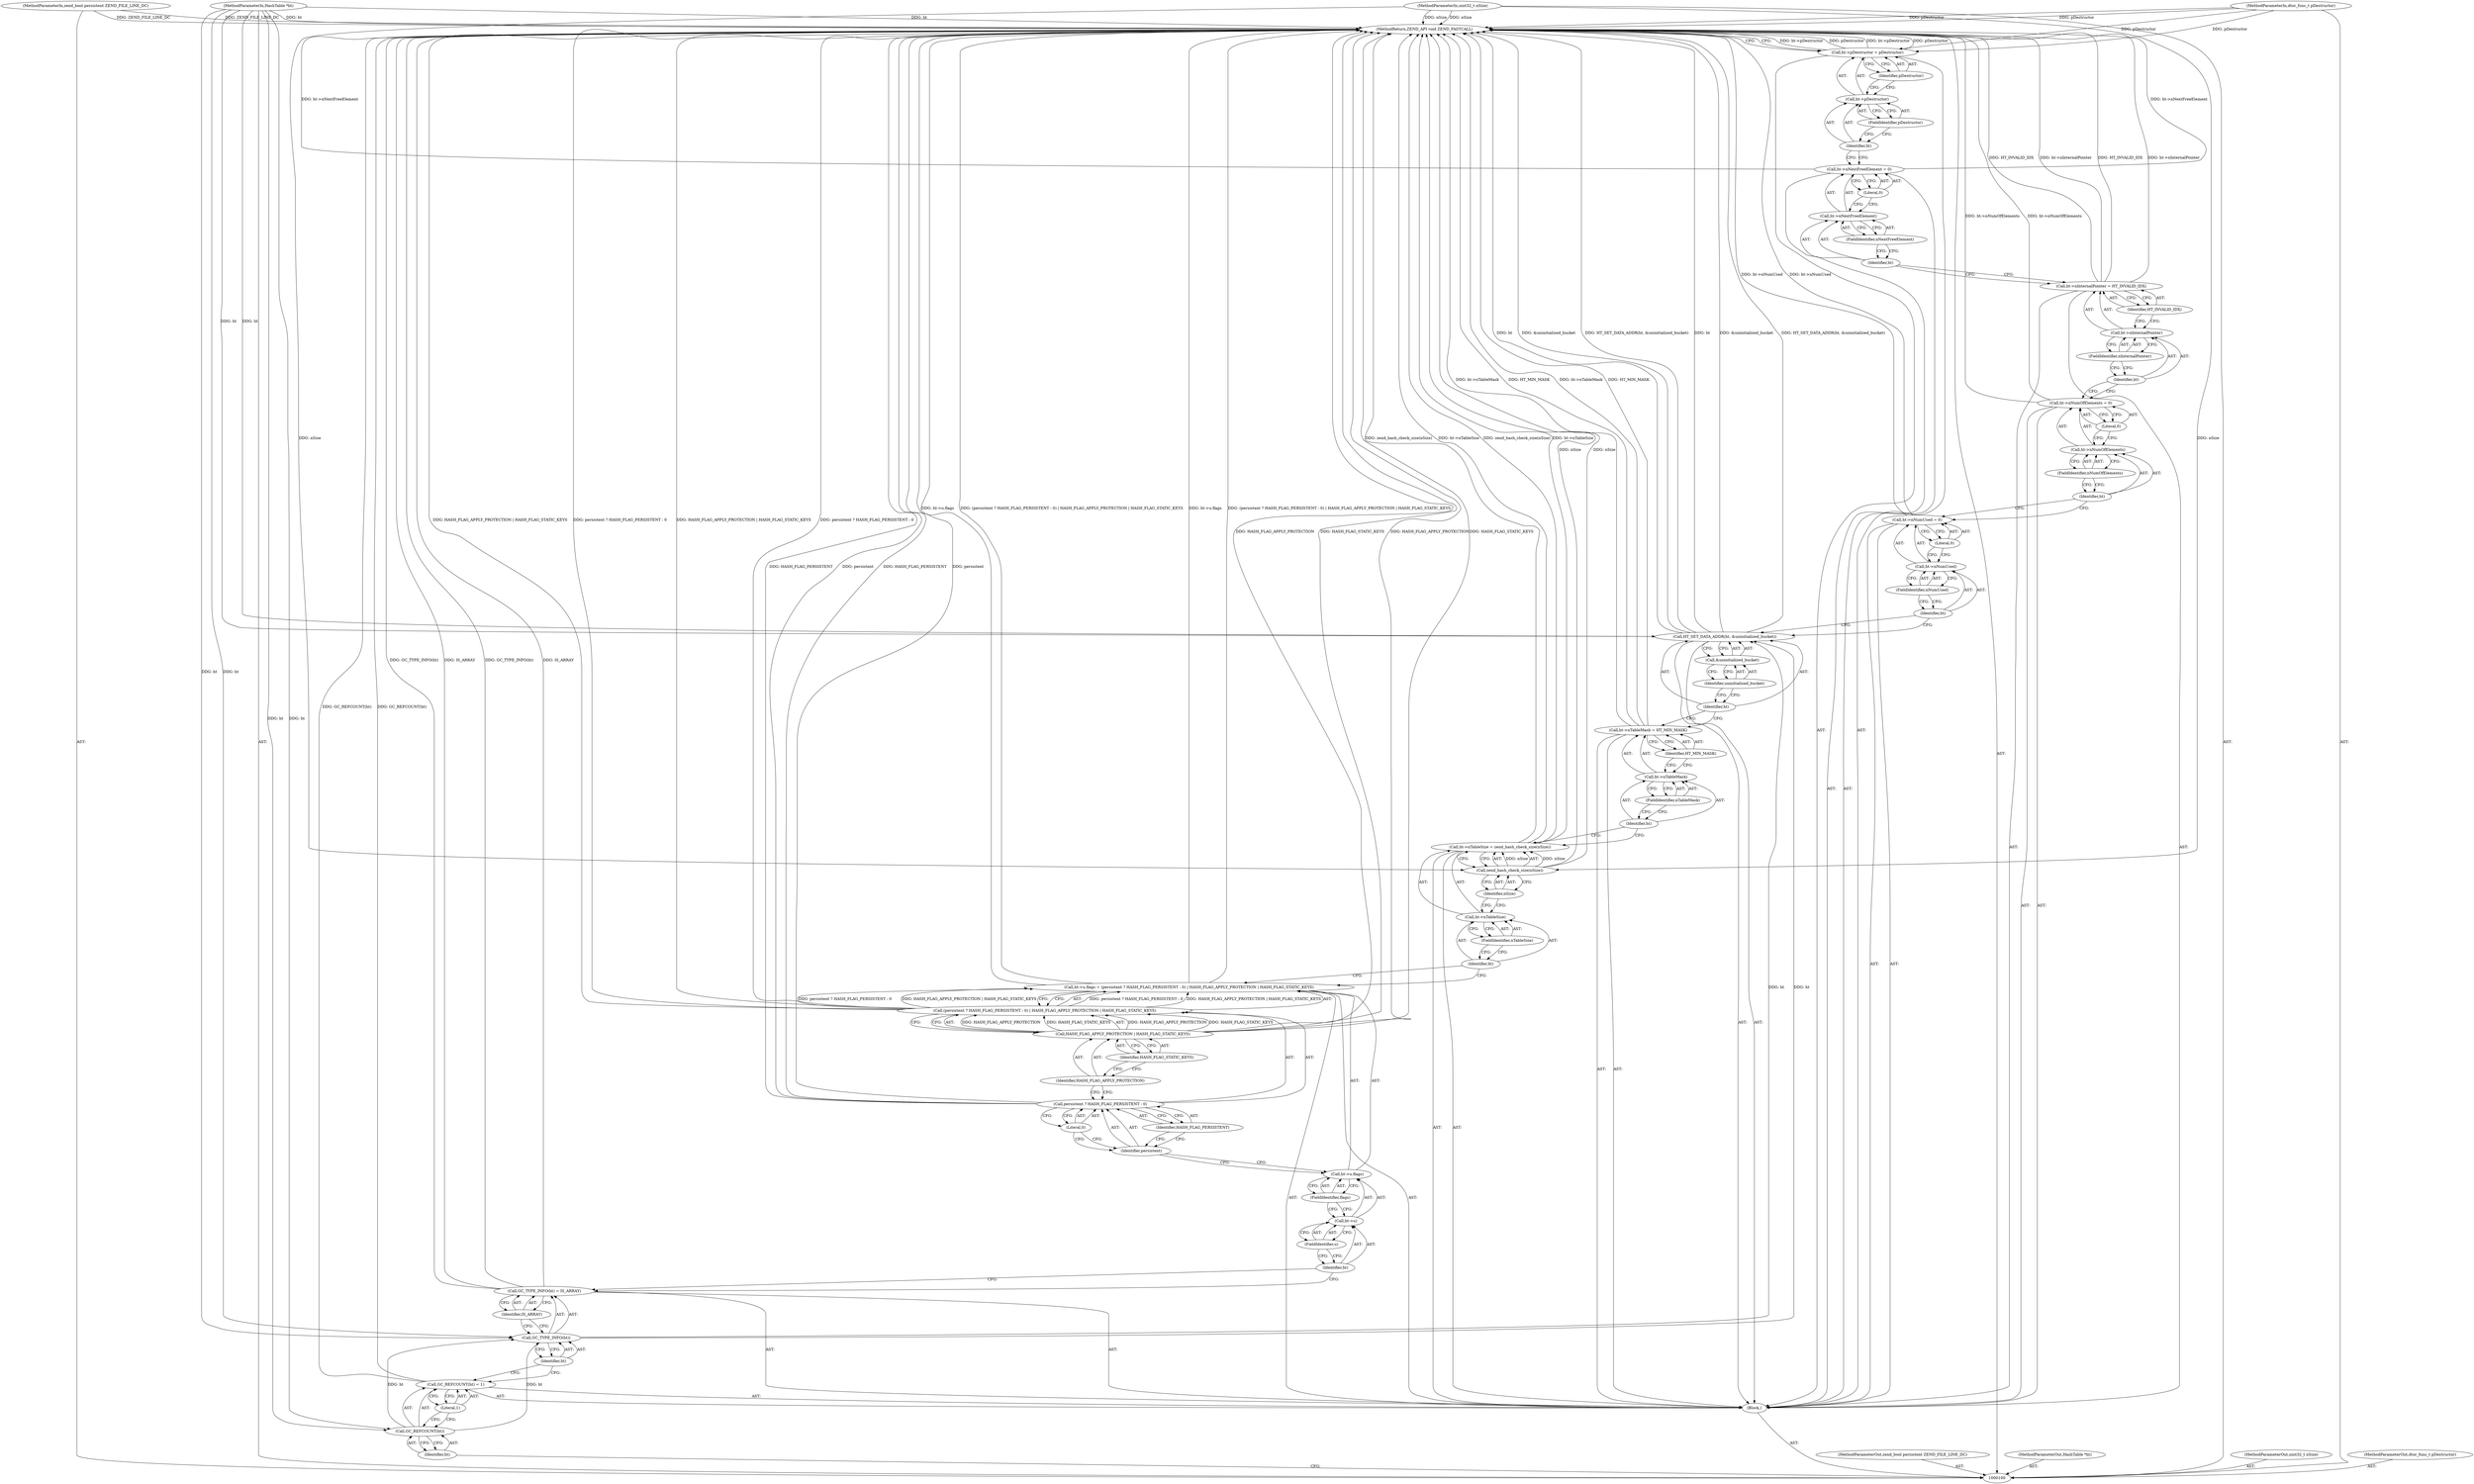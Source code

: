 digraph "1_php-src_4cc0286f2f3780abc6084bcdae5dce595daa3c12" {
"1000168" [label="(MethodReturn,ZEND_API void ZEND_FASTCALL)"];
"1000104" [label="(MethodParameterIn,zend_bool persistent ZEND_FILE_LINE_DC)"];
"1000228" [label="(MethodParameterOut,zend_bool persistent ZEND_FILE_LINE_DC)"];
"1000101" [label="(MethodParameterIn,HashTable *ht)"];
"1000225" [label="(MethodParameterOut,HashTable *ht)"];
"1000102" [label="(MethodParameterIn,uint32_t nSize)"];
"1000226" [label="(MethodParameterOut,uint32_t nSize)"];
"1000103" [label="(MethodParameterIn,dtor_func_t pDestructor)"];
"1000227" [label="(MethodParameterOut,dtor_func_t pDestructor)"];
"1000148" [label="(Call,ht->nNumOfElements = 0)"];
"1000149" [label="(Call,ht->nNumOfElements)"];
"1000150" [label="(Identifier,ht)"];
"1000152" [label="(Literal,0)"];
"1000151" [label="(FieldIdentifier,nNumOfElements)"];
"1000153" [label="(Call,ht->nInternalPointer = HT_INVALID_IDX)"];
"1000154" [label="(Call,ht->nInternalPointer)"];
"1000155" [label="(Identifier,ht)"];
"1000157" [label="(Identifier,HT_INVALID_IDX)"];
"1000156" [label="(FieldIdentifier,nInternalPointer)"];
"1000158" [label="(Call,ht->nNextFreeElement = 0)"];
"1000159" [label="(Call,ht->nNextFreeElement)"];
"1000160" [label="(Identifier,ht)"];
"1000162" [label="(Literal,0)"];
"1000161" [label="(FieldIdentifier,nNextFreeElement)"];
"1000163" [label="(Call,ht->pDestructor = pDestructor)"];
"1000164" [label="(Call,ht->pDestructor)"];
"1000165" [label="(Identifier,ht)"];
"1000167" [label="(Identifier,pDestructor)"];
"1000166" [label="(FieldIdentifier,pDestructor)"];
"1000105" [label="(Block,)"];
"1000108" [label="(Identifier,ht)"];
"1000106" [label="(Call,GC_REFCOUNT(ht) = 1)"];
"1000107" [label="(Call,GC_REFCOUNT(ht))"];
"1000109" [label="(Literal,1)"];
"1000112" [label="(Identifier,ht)"];
"1000110" [label="(Call,GC_TYPE_INFO(ht) = IS_ARRAY)"];
"1000111" [label="(Call,GC_TYPE_INFO(ht))"];
"1000113" [label="(Identifier,IS_ARRAY)"];
"1000120" [label="(Call,(persistent ? HASH_FLAG_PERSISTENT : 0) | HASH_FLAG_APPLY_PROTECTION | HASH_FLAG_STATIC_KEYS)"];
"1000121" [label="(Call,persistent ? HASH_FLAG_PERSISTENT : 0)"];
"1000122" [label="(Identifier,persistent)"];
"1000114" [label="(Call,ht->u.flags = (persistent ? HASH_FLAG_PERSISTENT : 0) | HASH_FLAG_APPLY_PROTECTION | HASH_FLAG_STATIC_KEYS)"];
"1000115" [label="(Call,ht->u.flags)"];
"1000116" [label="(Call,ht->u)"];
"1000117" [label="(Identifier,ht)"];
"1000123" [label="(Identifier,HASH_FLAG_PERSISTENT)"];
"1000124" [label="(Literal,0)"];
"1000125" [label="(Call,HASH_FLAG_APPLY_PROTECTION | HASH_FLAG_STATIC_KEYS)"];
"1000126" [label="(Identifier,HASH_FLAG_APPLY_PROTECTION)"];
"1000118" [label="(FieldIdentifier,u)"];
"1000119" [label="(FieldIdentifier,flags)"];
"1000127" [label="(Identifier,HASH_FLAG_STATIC_KEYS)"];
"1000128" [label="(Call,ht->nTableSize = zend_hash_check_size(nSize))"];
"1000129" [label="(Call,ht->nTableSize)"];
"1000130" [label="(Identifier,ht)"];
"1000132" [label="(Call,zend_hash_check_size(nSize))"];
"1000133" [label="(Identifier,nSize)"];
"1000131" [label="(FieldIdentifier,nTableSize)"];
"1000138" [label="(Identifier,HT_MIN_MASK)"];
"1000134" [label="(Call,ht->nTableMask = HT_MIN_MASK)"];
"1000135" [label="(Call,ht->nTableMask)"];
"1000136" [label="(Identifier,ht)"];
"1000137" [label="(FieldIdentifier,nTableMask)"];
"1000140" [label="(Identifier,ht)"];
"1000139" [label="(Call,HT_SET_DATA_ADDR(ht, &uninitialized_bucket))"];
"1000141" [label="(Call,&uninitialized_bucket)"];
"1000142" [label="(Identifier,uninitialized_bucket)"];
"1000147" [label="(Literal,0)"];
"1000143" [label="(Call,ht->nNumUsed = 0)"];
"1000144" [label="(Call,ht->nNumUsed)"];
"1000145" [label="(Identifier,ht)"];
"1000146" [label="(FieldIdentifier,nNumUsed)"];
"1000168" -> "1000100"  [label="AST: "];
"1000168" -> "1000163"  [label="CFG: "];
"1000158" -> "1000168"  [label="DDG: ht->nNextFreeElement"];
"1000120" -> "1000168"  [label="DDG: HASH_FLAG_APPLY_PROTECTION | HASH_FLAG_STATIC_KEYS"];
"1000120" -> "1000168"  [label="DDG: persistent ? HASH_FLAG_PERSISTENT : 0"];
"1000106" -> "1000168"  [label="DDG: GC_REFCOUNT(ht)"];
"1000153" -> "1000168"  [label="DDG: HT_INVALID_IDX"];
"1000153" -> "1000168"  [label="DDG: ht->nInternalPointer"];
"1000104" -> "1000168"  [label="DDG: ZEND_FILE_LINE_DC"];
"1000139" -> "1000168"  [label="DDG: ht"];
"1000139" -> "1000168"  [label="DDG: &uninitialized_bucket"];
"1000139" -> "1000168"  [label="DDG: HT_SET_DATA_ADDR(ht, &uninitialized_bucket)"];
"1000110" -> "1000168"  [label="DDG: GC_TYPE_INFO(ht)"];
"1000110" -> "1000168"  [label="DDG: IS_ARRAY"];
"1000163" -> "1000168"  [label="DDG: ht->pDestructor"];
"1000163" -> "1000168"  [label="DDG: pDestructor"];
"1000125" -> "1000168"  [label="DDG: HASH_FLAG_APPLY_PROTECTION"];
"1000125" -> "1000168"  [label="DDG: HASH_FLAG_STATIC_KEYS"];
"1000121" -> "1000168"  [label="DDG: HASH_FLAG_PERSISTENT"];
"1000121" -> "1000168"  [label="DDG: persistent"];
"1000128" -> "1000168"  [label="DDG: zend_hash_check_size(nSize)"];
"1000128" -> "1000168"  [label="DDG: ht->nTableSize"];
"1000143" -> "1000168"  [label="DDG: ht->nNumUsed"];
"1000103" -> "1000168"  [label="DDG: pDestructor"];
"1000114" -> "1000168"  [label="DDG: ht->u.flags"];
"1000114" -> "1000168"  [label="DDG: (persistent ? HASH_FLAG_PERSISTENT : 0) | HASH_FLAG_APPLY_PROTECTION | HASH_FLAG_STATIC_KEYS"];
"1000148" -> "1000168"  [label="DDG: ht->nNumOfElements"];
"1000132" -> "1000168"  [label="DDG: nSize"];
"1000102" -> "1000168"  [label="DDG: nSize"];
"1000134" -> "1000168"  [label="DDG: ht->nTableMask"];
"1000134" -> "1000168"  [label="DDG: HT_MIN_MASK"];
"1000101" -> "1000168"  [label="DDG: ht"];
"1000104" -> "1000100"  [label="AST: "];
"1000104" -> "1000168"  [label="DDG: ZEND_FILE_LINE_DC"];
"1000228" -> "1000100"  [label="AST: "];
"1000101" -> "1000100"  [label="AST: "];
"1000101" -> "1000168"  [label="DDG: ht"];
"1000101" -> "1000107"  [label="DDG: ht"];
"1000101" -> "1000111"  [label="DDG: ht"];
"1000101" -> "1000139"  [label="DDG: ht"];
"1000225" -> "1000100"  [label="AST: "];
"1000102" -> "1000100"  [label="AST: "];
"1000102" -> "1000168"  [label="DDG: nSize"];
"1000102" -> "1000132"  [label="DDG: nSize"];
"1000226" -> "1000100"  [label="AST: "];
"1000103" -> "1000100"  [label="AST: "];
"1000103" -> "1000168"  [label="DDG: pDestructor"];
"1000103" -> "1000163"  [label="DDG: pDestructor"];
"1000227" -> "1000100"  [label="AST: "];
"1000148" -> "1000105"  [label="AST: "];
"1000148" -> "1000152"  [label="CFG: "];
"1000149" -> "1000148"  [label="AST: "];
"1000152" -> "1000148"  [label="AST: "];
"1000155" -> "1000148"  [label="CFG: "];
"1000148" -> "1000168"  [label="DDG: ht->nNumOfElements"];
"1000149" -> "1000148"  [label="AST: "];
"1000149" -> "1000151"  [label="CFG: "];
"1000150" -> "1000149"  [label="AST: "];
"1000151" -> "1000149"  [label="AST: "];
"1000152" -> "1000149"  [label="CFG: "];
"1000150" -> "1000149"  [label="AST: "];
"1000150" -> "1000143"  [label="CFG: "];
"1000151" -> "1000150"  [label="CFG: "];
"1000152" -> "1000148"  [label="AST: "];
"1000152" -> "1000149"  [label="CFG: "];
"1000148" -> "1000152"  [label="CFG: "];
"1000151" -> "1000149"  [label="AST: "];
"1000151" -> "1000150"  [label="CFG: "];
"1000149" -> "1000151"  [label="CFG: "];
"1000153" -> "1000105"  [label="AST: "];
"1000153" -> "1000157"  [label="CFG: "];
"1000154" -> "1000153"  [label="AST: "];
"1000157" -> "1000153"  [label="AST: "];
"1000160" -> "1000153"  [label="CFG: "];
"1000153" -> "1000168"  [label="DDG: HT_INVALID_IDX"];
"1000153" -> "1000168"  [label="DDG: ht->nInternalPointer"];
"1000154" -> "1000153"  [label="AST: "];
"1000154" -> "1000156"  [label="CFG: "];
"1000155" -> "1000154"  [label="AST: "];
"1000156" -> "1000154"  [label="AST: "];
"1000157" -> "1000154"  [label="CFG: "];
"1000155" -> "1000154"  [label="AST: "];
"1000155" -> "1000148"  [label="CFG: "];
"1000156" -> "1000155"  [label="CFG: "];
"1000157" -> "1000153"  [label="AST: "];
"1000157" -> "1000154"  [label="CFG: "];
"1000153" -> "1000157"  [label="CFG: "];
"1000156" -> "1000154"  [label="AST: "];
"1000156" -> "1000155"  [label="CFG: "];
"1000154" -> "1000156"  [label="CFG: "];
"1000158" -> "1000105"  [label="AST: "];
"1000158" -> "1000162"  [label="CFG: "];
"1000159" -> "1000158"  [label="AST: "];
"1000162" -> "1000158"  [label="AST: "];
"1000165" -> "1000158"  [label="CFG: "];
"1000158" -> "1000168"  [label="DDG: ht->nNextFreeElement"];
"1000159" -> "1000158"  [label="AST: "];
"1000159" -> "1000161"  [label="CFG: "];
"1000160" -> "1000159"  [label="AST: "];
"1000161" -> "1000159"  [label="AST: "];
"1000162" -> "1000159"  [label="CFG: "];
"1000160" -> "1000159"  [label="AST: "];
"1000160" -> "1000153"  [label="CFG: "];
"1000161" -> "1000160"  [label="CFG: "];
"1000162" -> "1000158"  [label="AST: "];
"1000162" -> "1000159"  [label="CFG: "];
"1000158" -> "1000162"  [label="CFG: "];
"1000161" -> "1000159"  [label="AST: "];
"1000161" -> "1000160"  [label="CFG: "];
"1000159" -> "1000161"  [label="CFG: "];
"1000163" -> "1000105"  [label="AST: "];
"1000163" -> "1000167"  [label="CFG: "];
"1000164" -> "1000163"  [label="AST: "];
"1000167" -> "1000163"  [label="AST: "];
"1000168" -> "1000163"  [label="CFG: "];
"1000163" -> "1000168"  [label="DDG: ht->pDestructor"];
"1000163" -> "1000168"  [label="DDG: pDestructor"];
"1000103" -> "1000163"  [label="DDG: pDestructor"];
"1000164" -> "1000163"  [label="AST: "];
"1000164" -> "1000166"  [label="CFG: "];
"1000165" -> "1000164"  [label="AST: "];
"1000166" -> "1000164"  [label="AST: "];
"1000167" -> "1000164"  [label="CFG: "];
"1000165" -> "1000164"  [label="AST: "];
"1000165" -> "1000158"  [label="CFG: "];
"1000166" -> "1000165"  [label="CFG: "];
"1000167" -> "1000163"  [label="AST: "];
"1000167" -> "1000164"  [label="CFG: "];
"1000163" -> "1000167"  [label="CFG: "];
"1000166" -> "1000164"  [label="AST: "];
"1000166" -> "1000165"  [label="CFG: "];
"1000164" -> "1000166"  [label="CFG: "];
"1000105" -> "1000100"  [label="AST: "];
"1000106" -> "1000105"  [label="AST: "];
"1000110" -> "1000105"  [label="AST: "];
"1000114" -> "1000105"  [label="AST: "];
"1000128" -> "1000105"  [label="AST: "];
"1000134" -> "1000105"  [label="AST: "];
"1000139" -> "1000105"  [label="AST: "];
"1000143" -> "1000105"  [label="AST: "];
"1000148" -> "1000105"  [label="AST: "];
"1000153" -> "1000105"  [label="AST: "];
"1000158" -> "1000105"  [label="AST: "];
"1000163" -> "1000105"  [label="AST: "];
"1000108" -> "1000107"  [label="AST: "];
"1000108" -> "1000100"  [label="CFG: "];
"1000107" -> "1000108"  [label="CFG: "];
"1000106" -> "1000105"  [label="AST: "];
"1000106" -> "1000109"  [label="CFG: "];
"1000107" -> "1000106"  [label="AST: "];
"1000109" -> "1000106"  [label="AST: "];
"1000112" -> "1000106"  [label="CFG: "];
"1000106" -> "1000168"  [label="DDG: GC_REFCOUNT(ht)"];
"1000107" -> "1000106"  [label="AST: "];
"1000107" -> "1000108"  [label="CFG: "];
"1000108" -> "1000107"  [label="AST: "];
"1000109" -> "1000107"  [label="CFG: "];
"1000101" -> "1000107"  [label="DDG: ht"];
"1000107" -> "1000111"  [label="DDG: ht"];
"1000109" -> "1000106"  [label="AST: "];
"1000109" -> "1000107"  [label="CFG: "];
"1000106" -> "1000109"  [label="CFG: "];
"1000112" -> "1000111"  [label="AST: "];
"1000112" -> "1000106"  [label="CFG: "];
"1000111" -> "1000112"  [label="CFG: "];
"1000110" -> "1000105"  [label="AST: "];
"1000110" -> "1000113"  [label="CFG: "];
"1000111" -> "1000110"  [label="AST: "];
"1000113" -> "1000110"  [label="AST: "];
"1000117" -> "1000110"  [label="CFG: "];
"1000110" -> "1000168"  [label="DDG: GC_TYPE_INFO(ht)"];
"1000110" -> "1000168"  [label="DDG: IS_ARRAY"];
"1000111" -> "1000110"  [label="AST: "];
"1000111" -> "1000112"  [label="CFG: "];
"1000112" -> "1000111"  [label="AST: "];
"1000113" -> "1000111"  [label="CFG: "];
"1000107" -> "1000111"  [label="DDG: ht"];
"1000101" -> "1000111"  [label="DDG: ht"];
"1000111" -> "1000139"  [label="DDG: ht"];
"1000113" -> "1000110"  [label="AST: "];
"1000113" -> "1000111"  [label="CFG: "];
"1000110" -> "1000113"  [label="CFG: "];
"1000120" -> "1000114"  [label="AST: "];
"1000120" -> "1000125"  [label="CFG: "];
"1000121" -> "1000120"  [label="AST: "];
"1000125" -> "1000120"  [label="AST: "];
"1000114" -> "1000120"  [label="CFG: "];
"1000120" -> "1000168"  [label="DDG: HASH_FLAG_APPLY_PROTECTION | HASH_FLAG_STATIC_KEYS"];
"1000120" -> "1000168"  [label="DDG: persistent ? HASH_FLAG_PERSISTENT : 0"];
"1000120" -> "1000114"  [label="DDG: persistent ? HASH_FLAG_PERSISTENT : 0"];
"1000120" -> "1000114"  [label="DDG: HASH_FLAG_APPLY_PROTECTION | HASH_FLAG_STATIC_KEYS"];
"1000125" -> "1000120"  [label="DDG: HASH_FLAG_APPLY_PROTECTION"];
"1000125" -> "1000120"  [label="DDG: HASH_FLAG_STATIC_KEYS"];
"1000121" -> "1000120"  [label="AST: "];
"1000121" -> "1000123"  [label="CFG: "];
"1000121" -> "1000124"  [label="CFG: "];
"1000122" -> "1000121"  [label="AST: "];
"1000123" -> "1000121"  [label="AST: "];
"1000124" -> "1000121"  [label="AST: "];
"1000126" -> "1000121"  [label="CFG: "];
"1000121" -> "1000168"  [label="DDG: HASH_FLAG_PERSISTENT"];
"1000121" -> "1000168"  [label="DDG: persistent"];
"1000122" -> "1000121"  [label="AST: "];
"1000122" -> "1000115"  [label="CFG: "];
"1000123" -> "1000122"  [label="CFG: "];
"1000124" -> "1000122"  [label="CFG: "];
"1000114" -> "1000105"  [label="AST: "];
"1000114" -> "1000120"  [label="CFG: "];
"1000115" -> "1000114"  [label="AST: "];
"1000120" -> "1000114"  [label="AST: "];
"1000130" -> "1000114"  [label="CFG: "];
"1000114" -> "1000168"  [label="DDG: ht->u.flags"];
"1000114" -> "1000168"  [label="DDG: (persistent ? HASH_FLAG_PERSISTENT : 0) | HASH_FLAG_APPLY_PROTECTION | HASH_FLAG_STATIC_KEYS"];
"1000120" -> "1000114"  [label="DDG: persistent ? HASH_FLAG_PERSISTENT : 0"];
"1000120" -> "1000114"  [label="DDG: HASH_FLAG_APPLY_PROTECTION | HASH_FLAG_STATIC_KEYS"];
"1000115" -> "1000114"  [label="AST: "];
"1000115" -> "1000119"  [label="CFG: "];
"1000116" -> "1000115"  [label="AST: "];
"1000119" -> "1000115"  [label="AST: "];
"1000122" -> "1000115"  [label="CFG: "];
"1000116" -> "1000115"  [label="AST: "];
"1000116" -> "1000118"  [label="CFG: "];
"1000117" -> "1000116"  [label="AST: "];
"1000118" -> "1000116"  [label="AST: "];
"1000119" -> "1000116"  [label="CFG: "];
"1000117" -> "1000116"  [label="AST: "];
"1000117" -> "1000110"  [label="CFG: "];
"1000118" -> "1000117"  [label="CFG: "];
"1000123" -> "1000121"  [label="AST: "];
"1000123" -> "1000122"  [label="CFG: "];
"1000121" -> "1000123"  [label="CFG: "];
"1000124" -> "1000121"  [label="AST: "];
"1000124" -> "1000122"  [label="CFG: "];
"1000121" -> "1000124"  [label="CFG: "];
"1000125" -> "1000120"  [label="AST: "];
"1000125" -> "1000127"  [label="CFG: "];
"1000126" -> "1000125"  [label="AST: "];
"1000127" -> "1000125"  [label="AST: "];
"1000120" -> "1000125"  [label="CFG: "];
"1000125" -> "1000168"  [label="DDG: HASH_FLAG_APPLY_PROTECTION"];
"1000125" -> "1000168"  [label="DDG: HASH_FLAG_STATIC_KEYS"];
"1000125" -> "1000120"  [label="DDG: HASH_FLAG_APPLY_PROTECTION"];
"1000125" -> "1000120"  [label="DDG: HASH_FLAG_STATIC_KEYS"];
"1000126" -> "1000125"  [label="AST: "];
"1000126" -> "1000121"  [label="CFG: "];
"1000127" -> "1000126"  [label="CFG: "];
"1000118" -> "1000116"  [label="AST: "];
"1000118" -> "1000117"  [label="CFG: "];
"1000116" -> "1000118"  [label="CFG: "];
"1000119" -> "1000115"  [label="AST: "];
"1000119" -> "1000116"  [label="CFG: "];
"1000115" -> "1000119"  [label="CFG: "];
"1000127" -> "1000125"  [label="AST: "];
"1000127" -> "1000126"  [label="CFG: "];
"1000125" -> "1000127"  [label="CFG: "];
"1000128" -> "1000105"  [label="AST: "];
"1000128" -> "1000132"  [label="CFG: "];
"1000129" -> "1000128"  [label="AST: "];
"1000132" -> "1000128"  [label="AST: "];
"1000136" -> "1000128"  [label="CFG: "];
"1000128" -> "1000168"  [label="DDG: zend_hash_check_size(nSize)"];
"1000128" -> "1000168"  [label="DDG: ht->nTableSize"];
"1000132" -> "1000128"  [label="DDG: nSize"];
"1000129" -> "1000128"  [label="AST: "];
"1000129" -> "1000131"  [label="CFG: "];
"1000130" -> "1000129"  [label="AST: "];
"1000131" -> "1000129"  [label="AST: "];
"1000133" -> "1000129"  [label="CFG: "];
"1000130" -> "1000129"  [label="AST: "];
"1000130" -> "1000114"  [label="CFG: "];
"1000131" -> "1000130"  [label="CFG: "];
"1000132" -> "1000128"  [label="AST: "];
"1000132" -> "1000133"  [label="CFG: "];
"1000133" -> "1000132"  [label="AST: "];
"1000128" -> "1000132"  [label="CFG: "];
"1000132" -> "1000168"  [label="DDG: nSize"];
"1000132" -> "1000128"  [label="DDG: nSize"];
"1000102" -> "1000132"  [label="DDG: nSize"];
"1000133" -> "1000132"  [label="AST: "];
"1000133" -> "1000129"  [label="CFG: "];
"1000132" -> "1000133"  [label="CFG: "];
"1000131" -> "1000129"  [label="AST: "];
"1000131" -> "1000130"  [label="CFG: "];
"1000129" -> "1000131"  [label="CFG: "];
"1000138" -> "1000134"  [label="AST: "];
"1000138" -> "1000135"  [label="CFG: "];
"1000134" -> "1000138"  [label="CFG: "];
"1000134" -> "1000105"  [label="AST: "];
"1000134" -> "1000138"  [label="CFG: "];
"1000135" -> "1000134"  [label="AST: "];
"1000138" -> "1000134"  [label="AST: "];
"1000140" -> "1000134"  [label="CFG: "];
"1000134" -> "1000168"  [label="DDG: ht->nTableMask"];
"1000134" -> "1000168"  [label="DDG: HT_MIN_MASK"];
"1000135" -> "1000134"  [label="AST: "];
"1000135" -> "1000137"  [label="CFG: "];
"1000136" -> "1000135"  [label="AST: "];
"1000137" -> "1000135"  [label="AST: "];
"1000138" -> "1000135"  [label="CFG: "];
"1000136" -> "1000135"  [label="AST: "];
"1000136" -> "1000128"  [label="CFG: "];
"1000137" -> "1000136"  [label="CFG: "];
"1000137" -> "1000135"  [label="AST: "];
"1000137" -> "1000136"  [label="CFG: "];
"1000135" -> "1000137"  [label="CFG: "];
"1000140" -> "1000139"  [label="AST: "];
"1000140" -> "1000134"  [label="CFG: "];
"1000142" -> "1000140"  [label="CFG: "];
"1000139" -> "1000105"  [label="AST: "];
"1000139" -> "1000141"  [label="CFG: "];
"1000140" -> "1000139"  [label="AST: "];
"1000141" -> "1000139"  [label="AST: "];
"1000145" -> "1000139"  [label="CFG: "];
"1000139" -> "1000168"  [label="DDG: ht"];
"1000139" -> "1000168"  [label="DDG: &uninitialized_bucket"];
"1000139" -> "1000168"  [label="DDG: HT_SET_DATA_ADDR(ht, &uninitialized_bucket)"];
"1000111" -> "1000139"  [label="DDG: ht"];
"1000101" -> "1000139"  [label="DDG: ht"];
"1000141" -> "1000139"  [label="AST: "];
"1000141" -> "1000142"  [label="CFG: "];
"1000142" -> "1000141"  [label="AST: "];
"1000139" -> "1000141"  [label="CFG: "];
"1000142" -> "1000141"  [label="AST: "];
"1000142" -> "1000140"  [label="CFG: "];
"1000141" -> "1000142"  [label="CFG: "];
"1000147" -> "1000143"  [label="AST: "];
"1000147" -> "1000144"  [label="CFG: "];
"1000143" -> "1000147"  [label="CFG: "];
"1000143" -> "1000105"  [label="AST: "];
"1000143" -> "1000147"  [label="CFG: "];
"1000144" -> "1000143"  [label="AST: "];
"1000147" -> "1000143"  [label="AST: "];
"1000150" -> "1000143"  [label="CFG: "];
"1000143" -> "1000168"  [label="DDG: ht->nNumUsed"];
"1000144" -> "1000143"  [label="AST: "];
"1000144" -> "1000146"  [label="CFG: "];
"1000145" -> "1000144"  [label="AST: "];
"1000146" -> "1000144"  [label="AST: "];
"1000147" -> "1000144"  [label="CFG: "];
"1000145" -> "1000144"  [label="AST: "];
"1000145" -> "1000139"  [label="CFG: "];
"1000146" -> "1000145"  [label="CFG: "];
"1000146" -> "1000144"  [label="AST: "];
"1000146" -> "1000145"  [label="CFG: "];
"1000144" -> "1000146"  [label="CFG: "];
}
